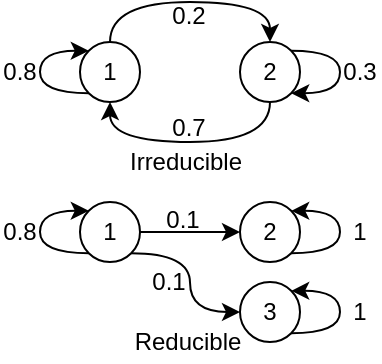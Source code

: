 <mxfile version="27.0.8">
  <diagram name="第 1 页" id="uZ4YPI7L-OdHylHuJqoD">
    <mxGraphModel dx="1123" dy="626" grid="1" gridSize="10" guides="1" tooltips="1" connect="1" arrows="1" fold="1" page="1" pageScale="1" pageWidth="1000" pageHeight="1000" math="0" shadow="0">
      <root>
        <mxCell id="0" />
        <mxCell id="1" parent="0" />
        <mxCell id="HycocPA3Oym_0WoCJj4u-24" value="Reducible" style="text;html=1;align=center;verticalAlign=middle;whiteSpace=wrap;rounded=0;" vertex="1" parent="1">
          <mxGeometry x="74" y="180" width="60" height="20" as="geometry" />
        </mxCell>
        <mxCell id="HycocPA3Oym_0WoCJj4u-27" style="edgeStyle=orthogonalEdgeStyle;rounded=0;orthogonalLoop=1;jettySize=auto;html=1;exitX=1;exitY=0.5;exitDx=0;exitDy=0;entryX=0;entryY=0.5;entryDx=0;entryDy=0;" edge="1" parent="1" source="HycocPA3Oym_0WoCJj4u-25" target="HycocPA3Oym_0WoCJj4u-26">
          <mxGeometry relative="1" as="geometry" />
        </mxCell>
        <mxCell id="HycocPA3Oym_0WoCJj4u-51" style="edgeStyle=orthogonalEdgeStyle;rounded=0;orthogonalLoop=1;jettySize=auto;html=1;exitX=1;exitY=1;exitDx=0;exitDy=0;entryX=0;entryY=0.5;entryDx=0;entryDy=0;curved=1;" edge="1" parent="1" source="HycocPA3Oym_0WoCJj4u-25" target="HycocPA3Oym_0WoCJj4u-48">
          <mxGeometry relative="1" as="geometry" />
        </mxCell>
        <mxCell id="HycocPA3Oym_0WoCJj4u-25" value="1" style="ellipse;whiteSpace=wrap;html=1;" vertex="1" parent="1">
          <mxGeometry x="50" y="120" width="30" height="30" as="geometry" />
        </mxCell>
        <mxCell id="HycocPA3Oym_0WoCJj4u-26" value="2" style="ellipse;whiteSpace=wrap;html=1;" vertex="1" parent="1">
          <mxGeometry x="130" y="120" width="30" height="30" as="geometry" />
        </mxCell>
        <mxCell id="HycocPA3Oym_0WoCJj4u-28" value="Irreducible" style="text;html=1;align=center;verticalAlign=middle;whiteSpace=wrap;rounded=0;" vertex="1" parent="1">
          <mxGeometry x="73" y="90" width="60" height="20" as="geometry" />
        </mxCell>
        <mxCell id="HycocPA3Oym_0WoCJj4u-34" style="edgeStyle=orthogonalEdgeStyle;rounded=0;orthogonalLoop=1;jettySize=auto;html=1;exitX=0.5;exitY=0;exitDx=0;exitDy=0;entryX=0.5;entryY=0;entryDx=0;entryDy=0;curved=1;" edge="1" parent="1" source="HycocPA3Oym_0WoCJj4u-30" target="HycocPA3Oym_0WoCJj4u-31">
          <mxGeometry relative="1" as="geometry" />
        </mxCell>
        <mxCell id="HycocPA3Oym_0WoCJj4u-30" value="1" style="ellipse;whiteSpace=wrap;html=1;" vertex="1" parent="1">
          <mxGeometry x="50" y="40" width="30" height="30" as="geometry" />
        </mxCell>
        <mxCell id="HycocPA3Oym_0WoCJj4u-35" style="edgeStyle=orthogonalEdgeStyle;rounded=0;orthogonalLoop=1;jettySize=auto;html=1;exitX=0.5;exitY=1;exitDx=0;exitDy=0;entryX=0.5;entryY=1;entryDx=0;entryDy=0;curved=1;" edge="1" parent="1" source="HycocPA3Oym_0WoCJj4u-31" target="HycocPA3Oym_0WoCJj4u-30">
          <mxGeometry relative="1" as="geometry" />
        </mxCell>
        <mxCell id="HycocPA3Oym_0WoCJj4u-31" value="2" style="ellipse;whiteSpace=wrap;html=1;" vertex="1" parent="1">
          <mxGeometry x="130" y="40" width="30" height="30" as="geometry" />
        </mxCell>
        <mxCell id="HycocPA3Oym_0WoCJj4u-36" style="edgeStyle=orthogonalEdgeStyle;rounded=0;orthogonalLoop=1;jettySize=auto;html=1;exitX=0;exitY=1;exitDx=0;exitDy=0;entryX=0;entryY=0;entryDx=0;entryDy=0;curved=1;" edge="1" parent="1" source="HycocPA3Oym_0WoCJj4u-30" target="HycocPA3Oym_0WoCJj4u-30">
          <mxGeometry relative="1" as="geometry">
            <Array as="points">
              <mxPoint x="30" y="66" />
              <mxPoint x="30" y="44" />
            </Array>
          </mxGeometry>
        </mxCell>
        <mxCell id="HycocPA3Oym_0WoCJj4u-37" style="edgeStyle=orthogonalEdgeStyle;rounded=0;orthogonalLoop=1;jettySize=auto;html=1;exitX=1;exitY=0;exitDx=0;exitDy=0;entryX=1;entryY=1;entryDx=0;entryDy=0;curved=1;" edge="1" parent="1" source="HycocPA3Oym_0WoCJj4u-31" target="HycocPA3Oym_0WoCJj4u-31">
          <mxGeometry relative="1" as="geometry">
            <Array as="points">
              <mxPoint x="180" y="44" />
              <mxPoint x="180" y="66" />
            </Array>
          </mxGeometry>
        </mxCell>
        <mxCell id="HycocPA3Oym_0WoCJj4u-38" style="edgeStyle=orthogonalEdgeStyle;rounded=0;orthogonalLoop=1;jettySize=auto;html=1;exitX=0;exitY=1;exitDx=0;exitDy=0;entryX=0;entryY=0;entryDx=0;entryDy=0;curved=1;" edge="1" parent="1" source="HycocPA3Oym_0WoCJj4u-25" target="HycocPA3Oym_0WoCJj4u-25">
          <mxGeometry relative="1" as="geometry">
            <Array as="points">
              <mxPoint x="30" y="146" />
              <mxPoint x="30" y="124" />
            </Array>
          </mxGeometry>
        </mxCell>
        <mxCell id="HycocPA3Oym_0WoCJj4u-39" style="edgeStyle=orthogonalEdgeStyle;rounded=0;orthogonalLoop=1;jettySize=auto;html=1;exitX=1;exitY=1;exitDx=0;exitDy=0;entryX=1;entryY=0;entryDx=0;entryDy=0;curved=1;" edge="1" parent="1" source="HycocPA3Oym_0WoCJj4u-26" target="HycocPA3Oym_0WoCJj4u-26">
          <mxGeometry relative="1" as="geometry">
            <Array as="points">
              <mxPoint x="180" y="146" />
              <mxPoint x="180" y="124" />
            </Array>
          </mxGeometry>
        </mxCell>
        <mxCell id="HycocPA3Oym_0WoCJj4u-40" value="0.2" style="text;html=1;align=center;verticalAlign=middle;whiteSpace=wrap;rounded=0;" vertex="1" parent="1">
          <mxGeometry x="85.5" y="22" width="37" height="10" as="geometry" />
        </mxCell>
        <mxCell id="HycocPA3Oym_0WoCJj4u-41" value="0.7" style="text;html=1;align=center;verticalAlign=middle;whiteSpace=wrap;rounded=0;" vertex="1" parent="1">
          <mxGeometry x="85.5" y="78" width="37" height="10" as="geometry" />
        </mxCell>
        <mxCell id="HycocPA3Oym_0WoCJj4u-42" value="0.3" style="text;html=1;align=center;verticalAlign=middle;whiteSpace=wrap;rounded=0;" vertex="1" parent="1">
          <mxGeometry x="180" y="50" width="20" height="10" as="geometry" />
        </mxCell>
        <mxCell id="HycocPA3Oym_0WoCJj4u-43" value="0.8" style="text;html=1;align=center;verticalAlign=middle;whiteSpace=wrap;rounded=0;" vertex="1" parent="1">
          <mxGeometry x="10" y="50" width="20" height="10" as="geometry" />
        </mxCell>
        <mxCell id="HycocPA3Oym_0WoCJj4u-45" value="0.8" style="text;html=1;align=center;verticalAlign=middle;whiteSpace=wrap;rounded=0;" vertex="1" parent="1">
          <mxGeometry x="10" y="130" width="20" height="10" as="geometry" />
        </mxCell>
        <mxCell id="HycocPA3Oym_0WoCJj4u-46" value="0.1" style="text;html=1;align=center;verticalAlign=middle;whiteSpace=wrap;rounded=0;" vertex="1" parent="1">
          <mxGeometry x="82.5" y="124" width="37" height="10" as="geometry" />
        </mxCell>
        <mxCell id="HycocPA3Oym_0WoCJj4u-47" value="1" style="text;html=1;align=center;verticalAlign=middle;whiteSpace=wrap;rounded=0;" vertex="1" parent="1">
          <mxGeometry x="180" y="130" width="20" height="10" as="geometry" />
        </mxCell>
        <mxCell id="HycocPA3Oym_0WoCJj4u-48" value="3" style="ellipse;whiteSpace=wrap;html=1;" vertex="1" parent="1">
          <mxGeometry x="130" y="160" width="30" height="30" as="geometry" />
        </mxCell>
        <mxCell id="HycocPA3Oym_0WoCJj4u-49" style="edgeStyle=orthogonalEdgeStyle;rounded=0;orthogonalLoop=1;jettySize=auto;html=1;exitX=1;exitY=1;exitDx=0;exitDy=0;entryX=1;entryY=0;entryDx=0;entryDy=0;curved=1;" edge="1" parent="1" source="HycocPA3Oym_0WoCJj4u-48" target="HycocPA3Oym_0WoCJj4u-48">
          <mxGeometry relative="1" as="geometry">
            <Array as="points">
              <mxPoint x="180" y="186" />
              <mxPoint x="180" y="164" />
            </Array>
          </mxGeometry>
        </mxCell>
        <mxCell id="HycocPA3Oym_0WoCJj4u-50" value="1" style="text;html=1;align=center;verticalAlign=middle;whiteSpace=wrap;rounded=0;" vertex="1" parent="1">
          <mxGeometry x="180" y="170" width="20" height="10" as="geometry" />
        </mxCell>
        <mxCell id="HycocPA3Oym_0WoCJj4u-52" value="0.1" style="text;html=1;align=center;verticalAlign=middle;whiteSpace=wrap;rounded=0;" vertex="1" parent="1">
          <mxGeometry x="76" y="155" width="37" height="10" as="geometry" />
        </mxCell>
      </root>
    </mxGraphModel>
  </diagram>
</mxfile>
